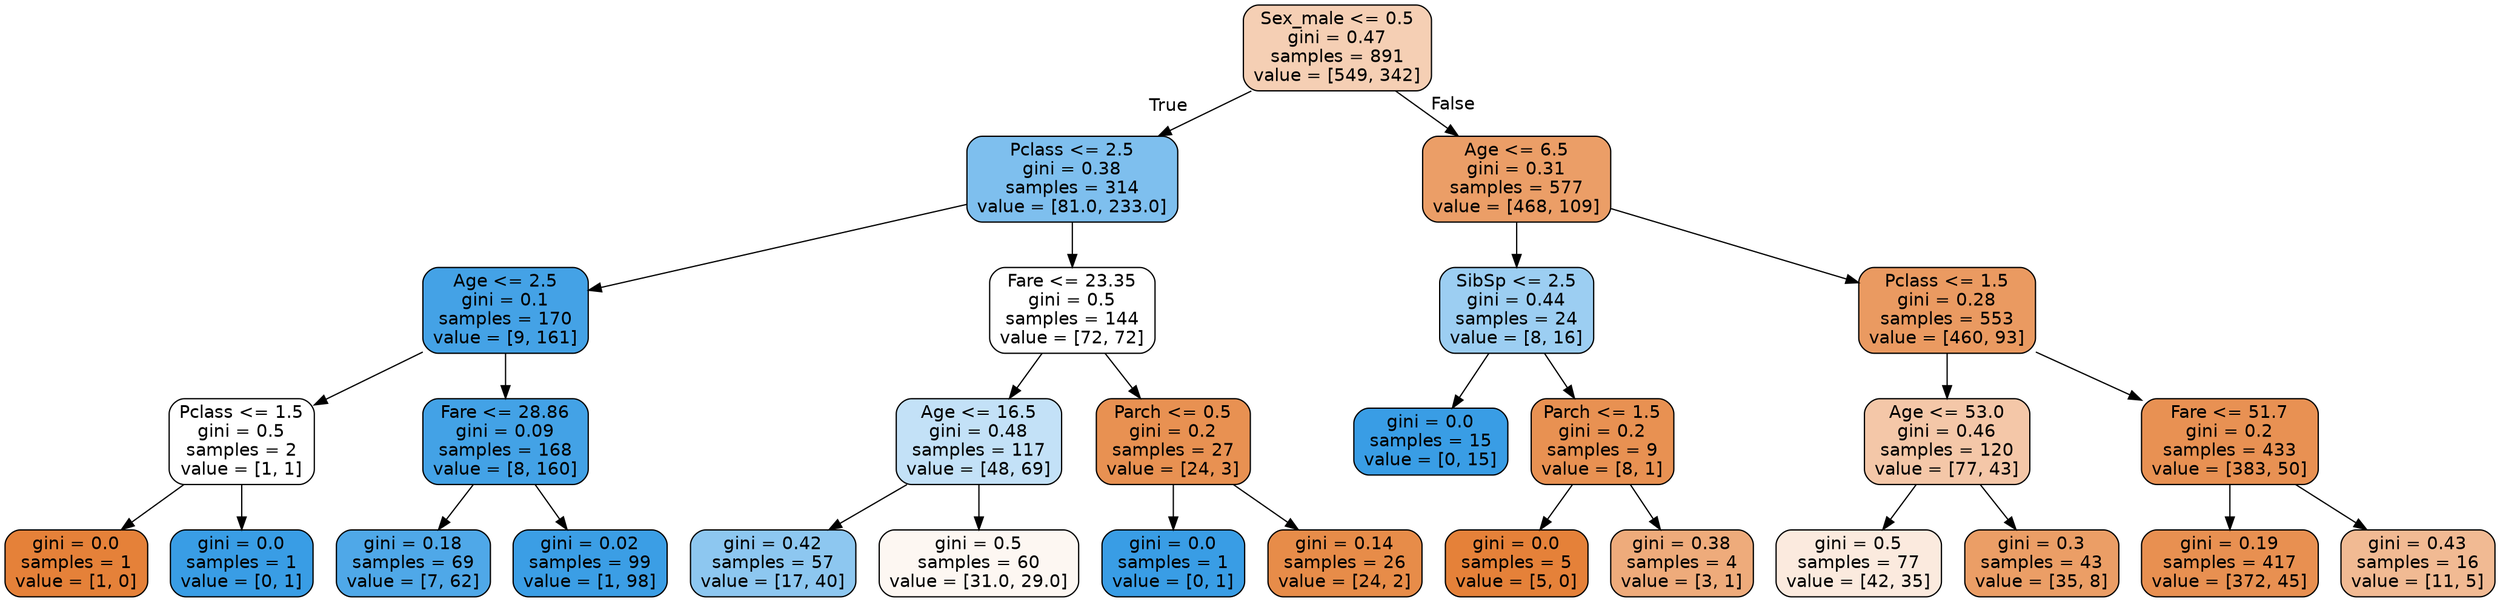 digraph Tree {
node [shape=box, style="filled, rounded", color="black", fontname="helvetica"] ;
edge [fontname="helvetica"] ;
0 [label="Sex_male <= 0.5\ngini = 0.47\nsamples = 891\nvalue = [549, 342]", fillcolor="#f5cfb4"] ;
1 [label="Pclass <= 2.5\ngini = 0.38\nsamples = 314\nvalue = [81.0, 233.0]", fillcolor="#7ebfee"] ;
0 -> 1 [labeldistance=2.5, labelangle=45, headlabel="True"] ;
2 [label="Age <= 2.5\ngini = 0.1\nsamples = 170\nvalue = [9, 161]", fillcolor="#44a2e6"] ;
1 -> 2 ;
3 [label="Pclass <= 1.5\ngini = 0.5\nsamples = 2\nvalue = [1, 1]", fillcolor="#ffffff"] ;
2 -> 3 ;
4 [label="gini = 0.0\nsamples = 1\nvalue = [1, 0]", fillcolor="#e58139"] ;
3 -> 4 ;
5 [label="gini = 0.0\nsamples = 1\nvalue = [0, 1]", fillcolor="#399de5"] ;
3 -> 5 ;
6 [label="Fare <= 28.86\ngini = 0.09\nsamples = 168\nvalue = [8, 160]", fillcolor="#43a2e6"] ;
2 -> 6 ;
7 [label="gini = 0.18\nsamples = 69\nvalue = [7, 62]", fillcolor="#4fa8e8"] ;
6 -> 7 ;
8 [label="gini = 0.02\nsamples = 99\nvalue = [1, 98]", fillcolor="#3b9ee5"] ;
6 -> 8 ;
9 [label="Fare <= 23.35\ngini = 0.5\nsamples = 144\nvalue = [72, 72]", fillcolor="#ffffff"] ;
1 -> 9 ;
10 [label="Age <= 16.5\ngini = 0.48\nsamples = 117\nvalue = [48, 69]", fillcolor="#c3e1f7"] ;
9 -> 10 ;
11 [label="gini = 0.42\nsamples = 57\nvalue = [17, 40]", fillcolor="#8dc7f0"] ;
10 -> 11 ;
12 [label="gini = 0.5\nsamples = 60\nvalue = [31.0, 29.0]", fillcolor="#fdf7f2"] ;
10 -> 12 ;
13 [label="Parch <= 0.5\ngini = 0.2\nsamples = 27\nvalue = [24, 3]", fillcolor="#e89152"] ;
9 -> 13 ;
14 [label="gini = 0.0\nsamples = 1\nvalue = [0, 1]", fillcolor="#399de5"] ;
13 -> 14 ;
15 [label="gini = 0.14\nsamples = 26\nvalue = [24, 2]", fillcolor="#e78c49"] ;
13 -> 15 ;
16 [label="Age <= 6.5\ngini = 0.31\nsamples = 577\nvalue = [468, 109]", fillcolor="#eb9e67"] ;
0 -> 16 [labeldistance=2.5, labelangle=-45, headlabel="False"] ;
17 [label="SibSp <= 2.5\ngini = 0.44\nsamples = 24\nvalue = [8, 16]", fillcolor="#9ccef2"] ;
16 -> 17 ;
18 [label="gini = 0.0\nsamples = 15\nvalue = [0, 15]", fillcolor="#399de5"] ;
17 -> 18 ;
19 [label="Parch <= 1.5\ngini = 0.2\nsamples = 9\nvalue = [8, 1]", fillcolor="#e89152"] ;
17 -> 19 ;
20 [label="gini = 0.0\nsamples = 5\nvalue = [5, 0]", fillcolor="#e58139"] ;
19 -> 20 ;
21 [label="gini = 0.38\nsamples = 4\nvalue = [3, 1]", fillcolor="#eeab7b"] ;
19 -> 21 ;
22 [label="Pclass <= 1.5\ngini = 0.28\nsamples = 553\nvalue = [460, 93]", fillcolor="#ea9a61"] ;
16 -> 22 ;
23 [label="Age <= 53.0\ngini = 0.46\nsamples = 120\nvalue = [77, 43]", fillcolor="#f4c7a8"] ;
22 -> 23 ;
24 [label="gini = 0.5\nsamples = 77\nvalue = [42, 35]", fillcolor="#fbeade"] ;
23 -> 24 ;
25 [label="gini = 0.3\nsamples = 43\nvalue = [35, 8]", fillcolor="#eb9e66"] ;
23 -> 25 ;
26 [label="Fare <= 51.7\ngini = 0.2\nsamples = 433\nvalue = [383, 50]", fillcolor="#e89153"] ;
22 -> 26 ;
27 [label="gini = 0.19\nsamples = 417\nvalue = [372, 45]", fillcolor="#e89051"] ;
26 -> 27 ;
28 [label="gini = 0.43\nsamples = 16\nvalue = [11, 5]", fillcolor="#f1ba93"] ;
26 -> 28 ;
}